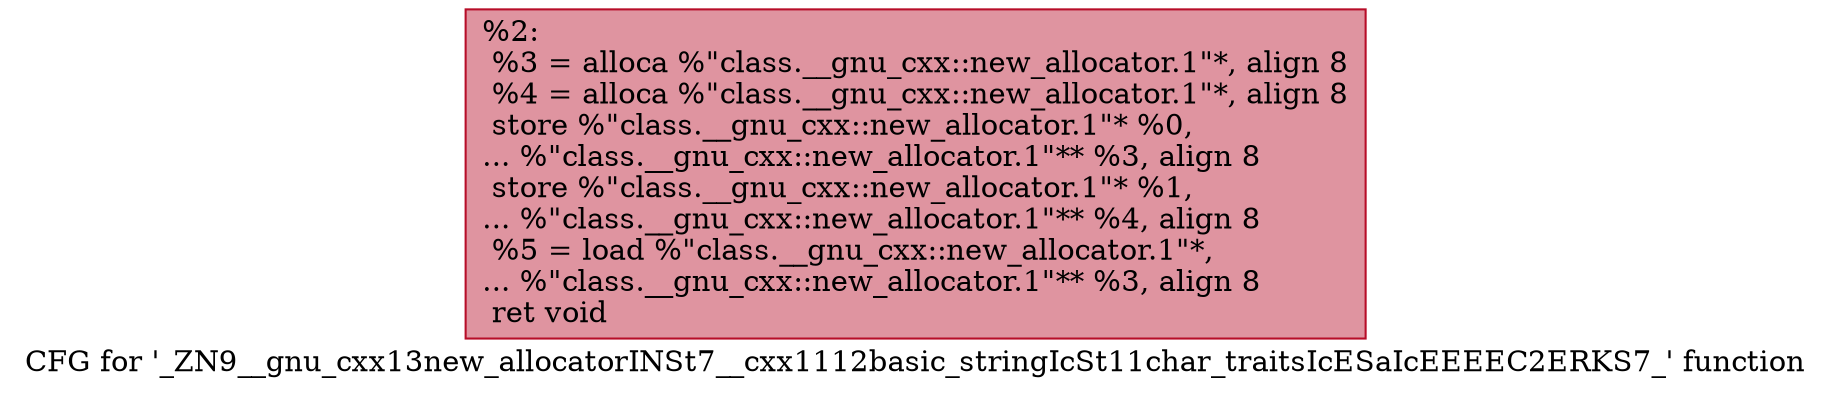 digraph "CFG for '_ZN9__gnu_cxx13new_allocatorINSt7__cxx1112basic_stringIcSt11char_traitsIcESaIcEEEEC2ERKS7_' function" {
	label="CFG for '_ZN9__gnu_cxx13new_allocatorINSt7__cxx1112basic_stringIcSt11char_traitsIcESaIcEEEEC2ERKS7_' function";

	Node0x5604d2887db0 [shape=record,color="#b70d28ff", style=filled, fillcolor="#b70d2870",label="{%2:\l  %3 = alloca %\"class.__gnu_cxx::new_allocator.1\"*, align 8\l  %4 = alloca %\"class.__gnu_cxx::new_allocator.1\"*, align 8\l  store %\"class.__gnu_cxx::new_allocator.1\"* %0,\l... %\"class.__gnu_cxx::new_allocator.1\"** %3, align 8\l  store %\"class.__gnu_cxx::new_allocator.1\"* %1,\l... %\"class.__gnu_cxx::new_allocator.1\"** %4, align 8\l  %5 = load %\"class.__gnu_cxx::new_allocator.1\"*,\l... %\"class.__gnu_cxx::new_allocator.1\"** %3, align 8\l  ret void\l}"];
}
